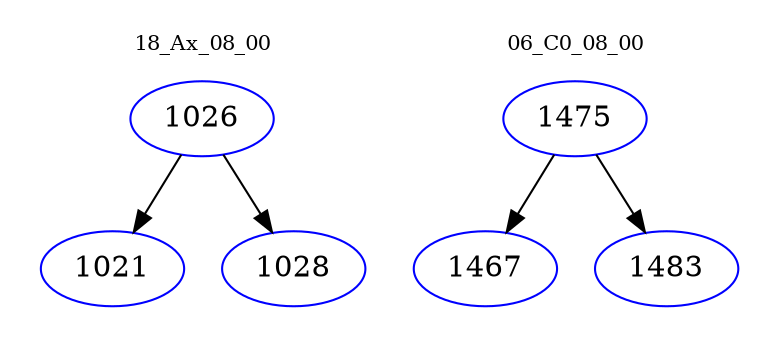 digraph{
subgraph cluster_0 {
color = white
label = "18_Ax_08_00";
fontsize=10;
T0_1026 [label="1026", color="blue"]
T0_1026 -> T0_1021 [color="black"]
T0_1021 [label="1021", color="blue"]
T0_1026 -> T0_1028 [color="black"]
T0_1028 [label="1028", color="blue"]
}
subgraph cluster_1 {
color = white
label = "06_C0_08_00";
fontsize=10;
T1_1475 [label="1475", color="blue"]
T1_1475 -> T1_1467 [color="black"]
T1_1467 [label="1467", color="blue"]
T1_1475 -> T1_1483 [color="black"]
T1_1483 [label="1483", color="blue"]
}
}
